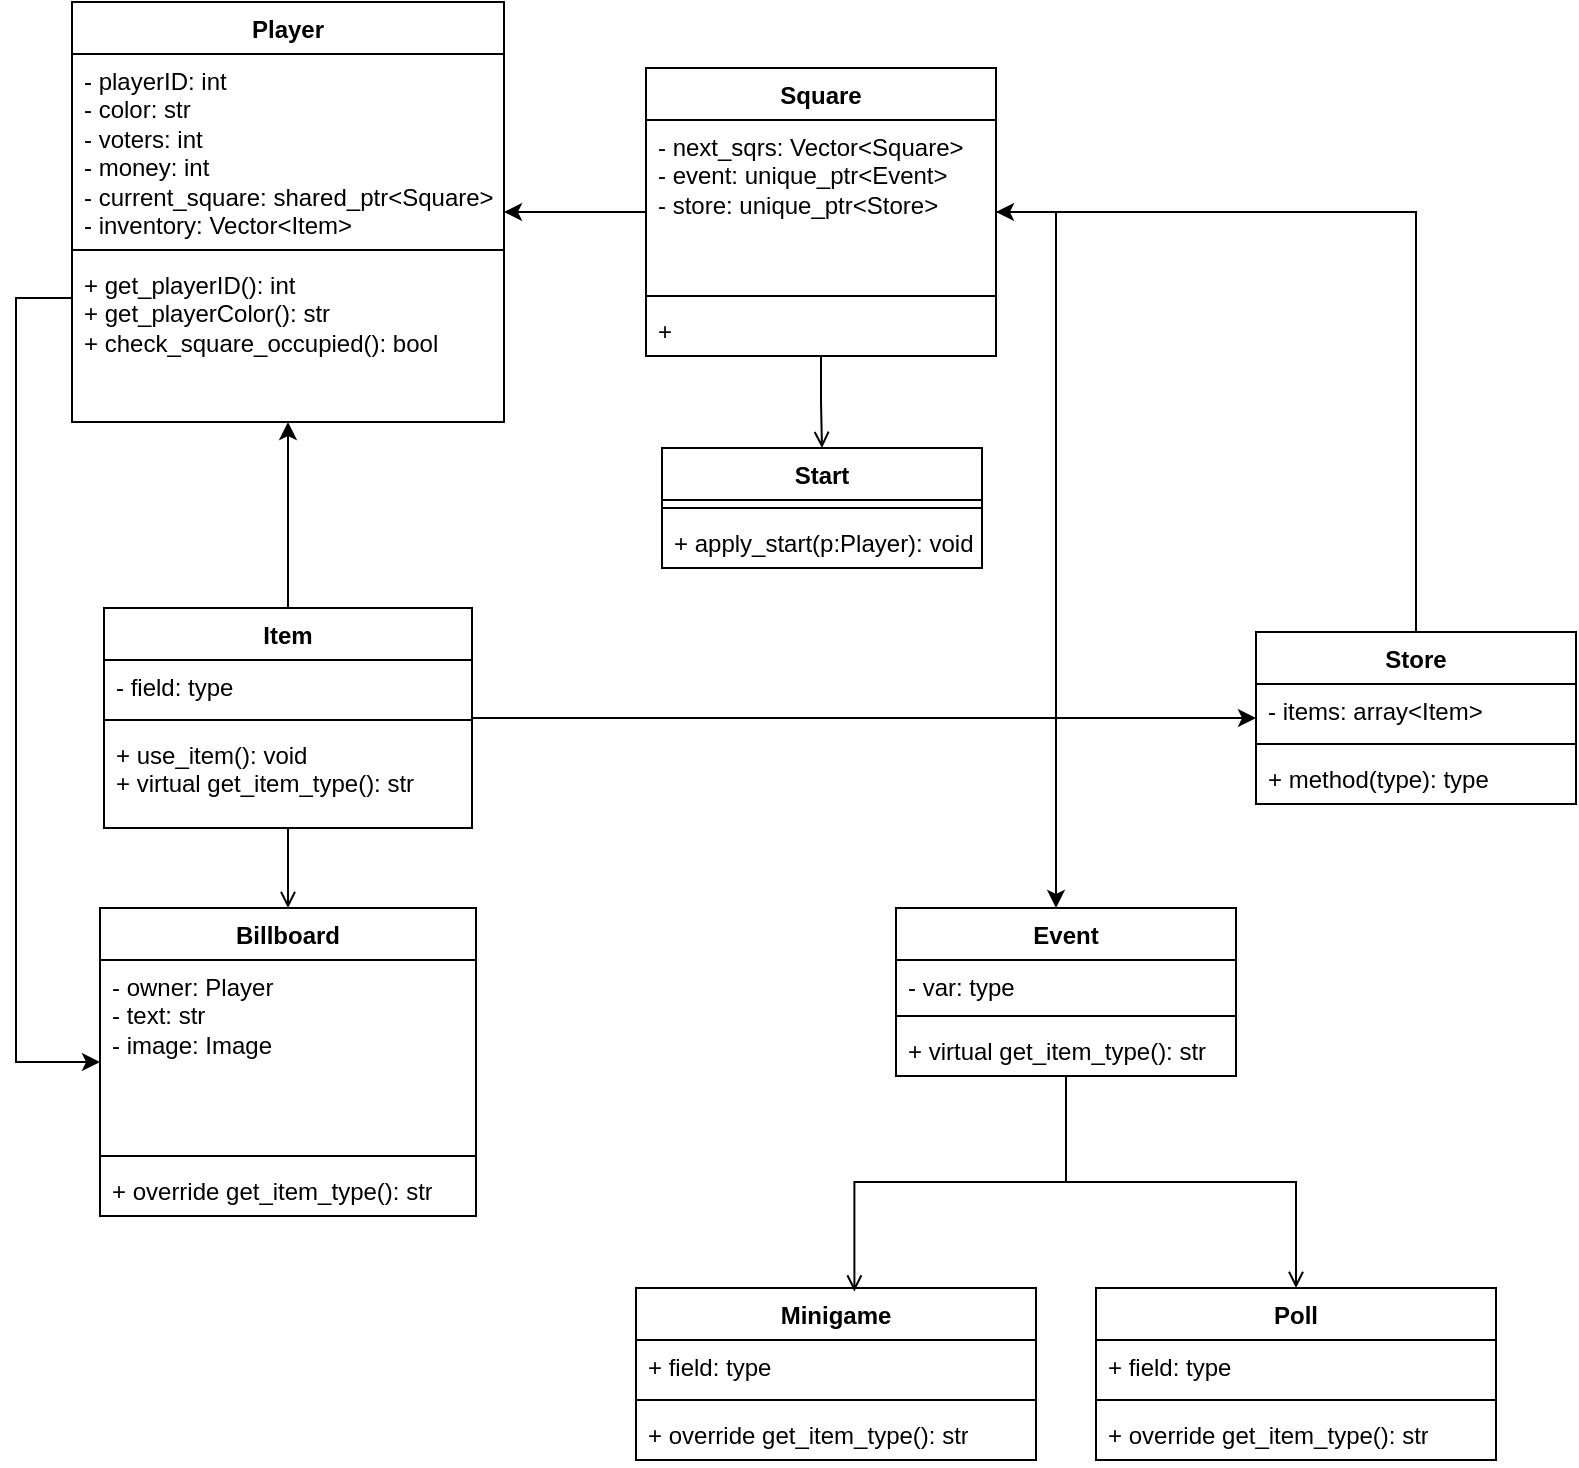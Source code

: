 <mxfile version="28.1.2">
  <diagram name="Page-1" id="7m_YdTxGqZWvF4TJzUUr">
    <mxGraphModel dx="527" dy="324" grid="1" gridSize="10" guides="1" tooltips="1" connect="1" arrows="1" fold="1" page="1" pageScale="1" pageWidth="850" pageHeight="1100" math="0" shadow="0">
      <root>
        <mxCell id="0" />
        <mxCell id="1" parent="0" />
        <mxCell id="rQWxWww5Zi0VN4n5RXvP-19" style="edgeStyle=orthogonalEdgeStyle;rounded=0;orthogonalLoop=1;jettySize=auto;html=1;entryX=0.5;entryY=0;entryDx=0;entryDy=0;endArrow=open;endFill=0;" parent="1" source="rQWxWww5Zi0VN4n5RXvP-1" target="rQWxWww5Zi0VN4n5RXvP-13" edge="1">
          <mxGeometry relative="1" as="geometry" />
        </mxCell>
        <mxCell id="xzh4shcOTlSQ8mMk62qb-25" style="edgeStyle=orthogonalEdgeStyle;rounded=0;orthogonalLoop=1;jettySize=auto;html=1;" edge="1" parent="1" source="rQWxWww5Zi0VN4n5RXvP-1" target="rQWxWww5Zi0VN4n5RXvP-20">
          <mxGeometry relative="1" as="geometry">
            <Array as="points">
              <mxPoint x="557" y="372" />
            </Array>
          </mxGeometry>
        </mxCell>
        <mxCell id="xzh4shcOTlSQ8mMk62qb-37" style="edgeStyle=orthogonalEdgeStyle;rounded=0;orthogonalLoop=1;jettySize=auto;html=1;" edge="1" parent="1" source="rQWxWww5Zi0VN4n5RXvP-1" target="rQWxWww5Zi0VN4n5RXvP-24">
          <mxGeometry relative="1" as="geometry" />
        </mxCell>
        <mxCell id="rQWxWww5Zi0VN4n5RXvP-1" value="Square" style="swimlane;fontStyle=1;align=center;verticalAlign=top;childLayout=stackLayout;horizontal=1;startSize=26;horizontalStack=0;resizeParent=1;resizeParentMax=0;resizeLast=0;collapsible=1;marginBottom=0;whiteSpace=wrap;html=1;" parent="1" vertex="1">
          <mxGeometry x="352" y="300" width="175" height="144" as="geometry" />
        </mxCell>
        <mxCell id="rQWxWww5Zi0VN4n5RXvP-2" value="- next_sqrs: Vector&amp;lt;Square&amp;gt;&lt;div&gt;&lt;div&gt;- event: unique_ptr&amp;lt;Event&amp;gt;&lt;/div&gt;&lt;div&gt;- store: unique_ptr&amp;lt;Store&amp;gt;&lt;/div&gt;&lt;/div&gt;" style="text;strokeColor=none;fillColor=none;align=left;verticalAlign=top;spacingLeft=4;spacingRight=4;overflow=hidden;rotatable=0;points=[[0,0.5],[1,0.5]];portConstraint=eastwest;whiteSpace=wrap;html=1;" parent="rQWxWww5Zi0VN4n5RXvP-1" vertex="1">
          <mxGeometry y="26" width="175" height="84" as="geometry" />
        </mxCell>
        <mxCell id="rQWxWww5Zi0VN4n5RXvP-3" value="" style="line;strokeWidth=1;fillColor=none;align=left;verticalAlign=middle;spacingTop=-1;spacingLeft=3;spacingRight=3;rotatable=0;labelPosition=right;points=[];portConstraint=eastwest;strokeColor=inherit;" parent="rQWxWww5Zi0VN4n5RXvP-1" vertex="1">
          <mxGeometry y="110" width="175" height="8" as="geometry" />
        </mxCell>
        <mxCell id="rQWxWww5Zi0VN4n5RXvP-4" value="+&amp;nbsp;" style="text;strokeColor=none;fillColor=none;align=left;verticalAlign=top;spacingLeft=4;spacingRight=4;overflow=hidden;rotatable=0;points=[[0,0.5],[1,0.5]];portConstraint=eastwest;whiteSpace=wrap;html=1;" parent="rQWxWww5Zi0VN4n5RXvP-1" vertex="1">
          <mxGeometry y="118" width="175" height="26" as="geometry" />
        </mxCell>
        <mxCell id="rQWxWww5Zi0VN4n5RXvP-13" value="Start" style="swimlane;fontStyle=1;align=center;verticalAlign=top;childLayout=stackLayout;horizontal=1;startSize=26;horizontalStack=0;resizeParent=1;resizeParentMax=0;resizeLast=0;collapsible=1;marginBottom=0;whiteSpace=wrap;html=1;" parent="1" vertex="1">
          <mxGeometry x="360" y="490" width="160" height="60" as="geometry">
            <mxRectangle x="353" y="490" width="70" height="30" as="alternateBounds" />
          </mxGeometry>
        </mxCell>
        <mxCell id="rQWxWww5Zi0VN4n5RXvP-15" value="" style="line;strokeWidth=1;fillColor=none;align=left;verticalAlign=middle;spacingTop=-1;spacingLeft=3;spacingRight=3;rotatable=0;labelPosition=right;points=[];portConstraint=eastwest;strokeColor=inherit;" parent="rQWxWww5Zi0VN4n5RXvP-13" vertex="1">
          <mxGeometry y="26" width="160" height="8" as="geometry" />
        </mxCell>
        <mxCell id="rQWxWww5Zi0VN4n5RXvP-16" value="+ apply_start(p:Player): void" style="text;strokeColor=none;fillColor=none;align=left;verticalAlign=top;spacingLeft=4;spacingRight=4;overflow=hidden;rotatable=0;points=[[0,0.5],[1,0.5]];portConstraint=eastwest;whiteSpace=wrap;html=1;" parent="rQWxWww5Zi0VN4n5RXvP-13" vertex="1">
          <mxGeometry y="34" width="160" height="26" as="geometry" />
        </mxCell>
        <mxCell id="xzh4shcOTlSQ8mMk62qb-6" style="edgeStyle=orthogonalEdgeStyle;rounded=0;orthogonalLoop=1;jettySize=auto;html=1;endArrow=open;endFill=0;" edge="1" parent="1" source="rQWxWww5Zi0VN4n5RXvP-20" target="rQWxWww5Zi0VN4n5RXvP-37">
          <mxGeometry relative="1" as="geometry" />
        </mxCell>
        <mxCell id="rQWxWww5Zi0VN4n5RXvP-20" value="Event&lt;div&gt;&lt;br&gt;&lt;/div&gt;" style="swimlane;fontStyle=1;align=center;verticalAlign=top;childLayout=stackLayout;horizontal=1;startSize=26;horizontalStack=0;resizeParent=1;resizeParentMax=0;resizeLast=0;collapsible=1;marginBottom=0;whiteSpace=wrap;html=1;" parent="1" vertex="1">
          <mxGeometry x="477" y="720" width="170" height="84" as="geometry" />
        </mxCell>
        <mxCell id="rQWxWww5Zi0VN4n5RXvP-21" value="&lt;div&gt;- var: type&lt;/div&gt;" style="text;strokeColor=none;fillColor=none;align=left;verticalAlign=top;spacingLeft=4;spacingRight=4;overflow=hidden;rotatable=0;points=[[0,0.5],[1,0.5]];portConstraint=eastwest;whiteSpace=wrap;html=1;" parent="rQWxWww5Zi0VN4n5RXvP-20" vertex="1">
          <mxGeometry y="26" width="170" height="24" as="geometry" />
        </mxCell>
        <mxCell id="rQWxWww5Zi0VN4n5RXvP-22" value="" style="line;strokeWidth=1;fillColor=none;align=left;verticalAlign=middle;spacingTop=-1;spacingLeft=3;spacingRight=3;rotatable=0;labelPosition=right;points=[];portConstraint=eastwest;strokeColor=inherit;" parent="rQWxWww5Zi0VN4n5RXvP-20" vertex="1">
          <mxGeometry y="50" width="170" height="8" as="geometry" />
        </mxCell>
        <mxCell id="rQWxWww5Zi0VN4n5RXvP-23" value="+ virtual get_item_type(): str" style="text;strokeColor=none;fillColor=none;align=left;verticalAlign=top;spacingLeft=4;spacingRight=4;overflow=hidden;rotatable=0;points=[[0,0.5],[1,0.5]];portConstraint=eastwest;whiteSpace=wrap;html=1;" parent="rQWxWww5Zi0VN4n5RXvP-20" vertex="1">
          <mxGeometry y="58" width="170" height="26" as="geometry" />
        </mxCell>
        <mxCell id="xzh4shcOTlSQ8mMk62qb-35" style="edgeStyle=orthogonalEdgeStyle;rounded=0;orthogonalLoop=1;jettySize=auto;html=1;" edge="1" parent="1" source="rQWxWww5Zi0VN4n5RXvP-24" target="xzh4shcOTlSQ8mMk62qb-17">
          <mxGeometry relative="1" as="geometry">
            <Array as="points">
              <mxPoint x="37" y="415" />
              <mxPoint x="37" y="797" />
            </Array>
          </mxGeometry>
        </mxCell>
        <mxCell id="rQWxWww5Zi0VN4n5RXvP-24" value="Player" style="swimlane;fontStyle=1;align=center;verticalAlign=top;childLayout=stackLayout;horizontal=1;startSize=26;horizontalStack=0;resizeParent=1;resizeParentMax=0;resizeLast=0;collapsible=1;marginBottom=0;whiteSpace=wrap;html=1;" parent="1" vertex="1">
          <mxGeometry x="65" y="267" width="216" height="210" as="geometry" />
        </mxCell>
        <mxCell id="rQWxWww5Zi0VN4n5RXvP-25" value="- playerID: int&lt;div&gt;- color: str&lt;br&gt;&lt;div&gt;- voters: int&lt;/div&gt;&lt;div&gt;- money: int&lt;/div&gt;&lt;div&gt;- current_square: shared_ptr&amp;lt;Square&amp;gt;&lt;/div&gt;&lt;div&gt;- inventory: Vector&amp;lt;Item&amp;gt;&lt;/div&gt;&lt;/div&gt;" style="text;strokeColor=none;fillColor=none;align=left;verticalAlign=top;spacingLeft=4;spacingRight=4;overflow=hidden;rotatable=0;points=[[0,0.5],[1,0.5]];portConstraint=eastwest;whiteSpace=wrap;html=1;" parent="rQWxWww5Zi0VN4n5RXvP-24" vertex="1">
          <mxGeometry y="26" width="216" height="94" as="geometry" />
        </mxCell>
        <mxCell id="rQWxWww5Zi0VN4n5RXvP-26" value="" style="line;strokeWidth=1;fillColor=none;align=left;verticalAlign=middle;spacingTop=-1;spacingLeft=3;spacingRight=3;rotatable=0;labelPosition=right;points=[];portConstraint=eastwest;strokeColor=inherit;" parent="rQWxWww5Zi0VN4n5RXvP-24" vertex="1">
          <mxGeometry y="120" width="216" height="8" as="geometry" />
        </mxCell>
        <mxCell id="rQWxWww5Zi0VN4n5RXvP-27" value="+ get_playerID(): int&lt;div&gt;+ get_playerColor(): str&lt;/div&gt;&lt;div&gt;+ check_square_occupied(): bool&lt;/div&gt;" style="text;strokeColor=none;fillColor=none;align=left;verticalAlign=top;spacingLeft=4;spacingRight=4;overflow=hidden;rotatable=0;points=[[0,0.5],[1,0.5]];portConstraint=eastwest;whiteSpace=wrap;html=1;" parent="rQWxWww5Zi0VN4n5RXvP-24" vertex="1">
          <mxGeometry y="128" width="216" height="82" as="geometry" />
        </mxCell>
        <mxCell id="xzh4shcOTlSQ8mMk62qb-21" style="edgeStyle=orthogonalEdgeStyle;rounded=0;orthogonalLoop=1;jettySize=auto;html=1;endArrow=open;endFill=0;" edge="1" parent="1" source="rQWxWww5Zi0VN4n5RXvP-28" target="xzh4shcOTlSQ8mMk62qb-17">
          <mxGeometry relative="1" as="geometry" />
        </mxCell>
        <mxCell id="xzh4shcOTlSQ8mMk62qb-24" style="edgeStyle=orthogonalEdgeStyle;rounded=0;orthogonalLoop=1;jettySize=auto;html=1;" edge="1" parent="1" source="rQWxWww5Zi0VN4n5RXvP-28" target="xzh4shcOTlSQ8mMk62qb-1">
          <mxGeometry relative="1" as="geometry" />
        </mxCell>
        <mxCell id="xzh4shcOTlSQ8mMk62qb-28" style="edgeStyle=orthogonalEdgeStyle;rounded=0;orthogonalLoop=1;jettySize=auto;html=1;" edge="1" parent="1" source="rQWxWww5Zi0VN4n5RXvP-28" target="rQWxWww5Zi0VN4n5RXvP-24">
          <mxGeometry relative="1" as="geometry" />
        </mxCell>
        <mxCell id="rQWxWww5Zi0VN4n5RXvP-28" value="Item" style="swimlane;fontStyle=1;align=center;verticalAlign=top;childLayout=stackLayout;horizontal=1;startSize=26;horizontalStack=0;resizeParent=1;resizeParentMax=0;resizeLast=0;collapsible=1;marginBottom=0;whiteSpace=wrap;html=1;" parent="1" vertex="1">
          <mxGeometry x="81" y="570" width="184" height="110" as="geometry" />
        </mxCell>
        <mxCell id="rQWxWww5Zi0VN4n5RXvP-29" value="- field: type" style="text;strokeColor=none;fillColor=none;align=left;verticalAlign=top;spacingLeft=4;spacingRight=4;overflow=hidden;rotatable=0;points=[[0,0.5],[1,0.5]];portConstraint=eastwest;whiteSpace=wrap;html=1;" parent="rQWxWww5Zi0VN4n5RXvP-28" vertex="1">
          <mxGeometry y="26" width="184" height="26" as="geometry" />
        </mxCell>
        <mxCell id="rQWxWww5Zi0VN4n5RXvP-30" value="" style="line;strokeWidth=1;fillColor=none;align=left;verticalAlign=middle;spacingTop=-1;spacingLeft=3;spacingRight=3;rotatable=0;labelPosition=right;points=[];portConstraint=eastwest;strokeColor=inherit;" parent="rQWxWww5Zi0VN4n5RXvP-28" vertex="1">
          <mxGeometry y="52" width="184" height="8" as="geometry" />
        </mxCell>
        <mxCell id="rQWxWww5Zi0VN4n5RXvP-31" value="+ use_item(): void&lt;div&gt;+ virtual get_item_type(): str&lt;/div&gt;" style="text;strokeColor=none;fillColor=none;align=left;verticalAlign=top;spacingLeft=4;spacingRight=4;overflow=hidden;rotatable=0;points=[[0,0.5],[1,0.5]];portConstraint=eastwest;whiteSpace=wrap;html=1;" parent="rQWxWww5Zi0VN4n5RXvP-28" vertex="1">
          <mxGeometry y="60" width="184" height="50" as="geometry" />
        </mxCell>
        <mxCell id="rQWxWww5Zi0VN4n5RXvP-32" value="Minigame" style="swimlane;fontStyle=1;align=center;verticalAlign=top;childLayout=stackLayout;horizontal=1;startSize=26;horizontalStack=0;resizeParent=1;resizeParentMax=0;resizeLast=0;collapsible=1;marginBottom=0;whiteSpace=wrap;html=1;" parent="1" vertex="1">
          <mxGeometry x="347" y="910" width="200" height="86" as="geometry" />
        </mxCell>
        <mxCell id="rQWxWww5Zi0VN4n5RXvP-33" value="+ field: type" style="text;strokeColor=none;fillColor=none;align=left;verticalAlign=top;spacingLeft=4;spacingRight=4;overflow=hidden;rotatable=0;points=[[0,0.5],[1,0.5]];portConstraint=eastwest;whiteSpace=wrap;html=1;" parent="rQWxWww5Zi0VN4n5RXvP-32" vertex="1">
          <mxGeometry y="26" width="200" height="26" as="geometry" />
        </mxCell>
        <mxCell id="rQWxWww5Zi0VN4n5RXvP-34" value="" style="line;strokeWidth=1;fillColor=none;align=left;verticalAlign=middle;spacingTop=-1;spacingLeft=3;spacingRight=3;rotatable=0;labelPosition=right;points=[];portConstraint=eastwest;strokeColor=inherit;" parent="rQWxWww5Zi0VN4n5RXvP-32" vertex="1">
          <mxGeometry y="52" width="200" height="8" as="geometry" />
        </mxCell>
        <mxCell id="rQWxWww5Zi0VN4n5RXvP-35" value="+ override get_item_type(): str" style="text;strokeColor=none;fillColor=none;align=left;verticalAlign=top;spacingLeft=4;spacingRight=4;overflow=hidden;rotatable=0;points=[[0,0.5],[1,0.5]];portConstraint=eastwest;whiteSpace=wrap;html=1;" parent="rQWxWww5Zi0VN4n5RXvP-32" vertex="1">
          <mxGeometry y="60" width="200" height="26" as="geometry" />
        </mxCell>
        <mxCell id="rQWxWww5Zi0VN4n5RXvP-37" value="Poll" style="swimlane;fontStyle=1;align=center;verticalAlign=top;childLayout=stackLayout;horizontal=1;startSize=26;horizontalStack=0;resizeParent=1;resizeParentMax=0;resizeLast=0;collapsible=1;marginBottom=0;whiteSpace=wrap;html=1;" parent="1" vertex="1">
          <mxGeometry x="577" y="910" width="200" height="86" as="geometry" />
        </mxCell>
        <mxCell id="rQWxWww5Zi0VN4n5RXvP-38" value="+ field: type" style="text;strokeColor=none;fillColor=none;align=left;verticalAlign=top;spacingLeft=4;spacingRight=4;overflow=hidden;rotatable=0;points=[[0,0.5],[1,0.5]];portConstraint=eastwest;whiteSpace=wrap;html=1;" parent="rQWxWww5Zi0VN4n5RXvP-37" vertex="1">
          <mxGeometry y="26" width="200" height="26" as="geometry" />
        </mxCell>
        <mxCell id="rQWxWww5Zi0VN4n5RXvP-39" value="" style="line;strokeWidth=1;fillColor=none;align=left;verticalAlign=middle;spacingTop=-1;spacingLeft=3;spacingRight=3;rotatable=0;labelPosition=right;points=[];portConstraint=eastwest;strokeColor=inherit;" parent="rQWxWww5Zi0VN4n5RXvP-37" vertex="1">
          <mxGeometry y="52" width="200" height="8" as="geometry" />
        </mxCell>
        <mxCell id="rQWxWww5Zi0VN4n5RXvP-40" value="+ override get_item_type(): str" style="text;strokeColor=none;fillColor=none;align=left;verticalAlign=top;spacingLeft=4;spacingRight=4;overflow=hidden;rotatable=0;points=[[0,0.5],[1,0.5]];portConstraint=eastwest;whiteSpace=wrap;html=1;" parent="rQWxWww5Zi0VN4n5RXvP-37" vertex="1">
          <mxGeometry y="60" width="200" height="26" as="geometry" />
        </mxCell>
        <mxCell id="xzh4shcOTlSQ8mMk62qb-38" style="edgeStyle=orthogonalEdgeStyle;rounded=0;orthogonalLoop=1;jettySize=auto;html=1;" edge="1" parent="1" source="xzh4shcOTlSQ8mMk62qb-1" target="rQWxWww5Zi0VN4n5RXvP-1">
          <mxGeometry relative="1" as="geometry">
            <Array as="points">
              <mxPoint x="737" y="372" />
            </Array>
          </mxGeometry>
        </mxCell>
        <mxCell id="xzh4shcOTlSQ8mMk62qb-1" value="Store" style="swimlane;fontStyle=1;align=center;verticalAlign=top;childLayout=stackLayout;horizontal=1;startSize=26;horizontalStack=0;resizeParent=1;resizeParentMax=0;resizeLast=0;collapsible=1;marginBottom=0;whiteSpace=wrap;html=1;" vertex="1" parent="1">
          <mxGeometry x="657" y="582" width="160" height="86" as="geometry" />
        </mxCell>
        <mxCell id="xzh4shcOTlSQ8mMk62qb-2" value="- items: array&amp;lt;Item&amp;gt;" style="text;strokeColor=none;fillColor=none;align=left;verticalAlign=top;spacingLeft=4;spacingRight=4;overflow=hidden;rotatable=0;points=[[0,0.5],[1,0.5]];portConstraint=eastwest;whiteSpace=wrap;html=1;" vertex="1" parent="xzh4shcOTlSQ8mMk62qb-1">
          <mxGeometry y="26" width="160" height="26" as="geometry" />
        </mxCell>
        <mxCell id="xzh4shcOTlSQ8mMk62qb-3" value="" style="line;strokeWidth=1;fillColor=none;align=left;verticalAlign=middle;spacingTop=-1;spacingLeft=3;spacingRight=3;rotatable=0;labelPosition=right;points=[];portConstraint=eastwest;strokeColor=inherit;" vertex="1" parent="xzh4shcOTlSQ8mMk62qb-1">
          <mxGeometry y="52" width="160" height="8" as="geometry" />
        </mxCell>
        <mxCell id="xzh4shcOTlSQ8mMk62qb-4" value="+ method(type): type" style="text;strokeColor=none;fillColor=none;align=left;verticalAlign=top;spacingLeft=4;spacingRight=4;overflow=hidden;rotatable=0;points=[[0,0.5],[1,0.5]];portConstraint=eastwest;whiteSpace=wrap;html=1;" vertex="1" parent="xzh4shcOTlSQ8mMk62qb-1">
          <mxGeometry y="60" width="160" height="26" as="geometry" />
        </mxCell>
        <mxCell id="xzh4shcOTlSQ8mMk62qb-5" style="edgeStyle=orthogonalEdgeStyle;rounded=0;orthogonalLoop=1;jettySize=auto;html=1;entryX=0.546;entryY=0.02;entryDx=0;entryDy=0;entryPerimeter=0;endArrow=open;endFill=0;" edge="1" parent="1" source="rQWxWww5Zi0VN4n5RXvP-20" target="rQWxWww5Zi0VN4n5RXvP-32">
          <mxGeometry relative="1" as="geometry" />
        </mxCell>
        <mxCell id="xzh4shcOTlSQ8mMk62qb-17" value="Billboard" style="swimlane;fontStyle=1;align=center;verticalAlign=top;childLayout=stackLayout;horizontal=1;startSize=26;horizontalStack=0;resizeParent=1;resizeParentMax=0;resizeLast=0;collapsible=1;marginBottom=0;whiteSpace=wrap;html=1;" vertex="1" parent="1">
          <mxGeometry x="79" y="720" width="188" height="154" as="geometry" />
        </mxCell>
        <mxCell id="xzh4shcOTlSQ8mMk62qb-18" value="&lt;div&gt;- owner: Player&lt;/div&gt;- text: str&lt;div&gt;- image: Image&lt;/div&gt;" style="text;strokeColor=none;fillColor=none;align=left;verticalAlign=top;spacingLeft=4;spacingRight=4;overflow=hidden;rotatable=0;points=[[0,0.5],[1,0.5]];portConstraint=eastwest;whiteSpace=wrap;html=1;" vertex="1" parent="xzh4shcOTlSQ8mMk62qb-17">
          <mxGeometry y="26" width="188" height="94" as="geometry" />
        </mxCell>
        <mxCell id="xzh4shcOTlSQ8mMk62qb-19" value="" style="line;strokeWidth=1;fillColor=none;align=left;verticalAlign=middle;spacingTop=-1;spacingLeft=3;spacingRight=3;rotatable=0;labelPosition=right;points=[];portConstraint=eastwest;strokeColor=inherit;" vertex="1" parent="xzh4shcOTlSQ8mMk62qb-17">
          <mxGeometry y="120" width="188" height="8" as="geometry" />
        </mxCell>
        <mxCell id="xzh4shcOTlSQ8mMk62qb-20" value="+ override get_item_type(): str" style="text;strokeColor=none;fillColor=none;align=left;verticalAlign=top;spacingLeft=4;spacingRight=4;overflow=hidden;rotatable=0;points=[[0,0.5],[1,0.5]];portConstraint=eastwest;whiteSpace=wrap;html=1;" vertex="1" parent="xzh4shcOTlSQ8mMk62qb-17">
          <mxGeometry y="128" width="188" height="26" as="geometry" />
        </mxCell>
      </root>
    </mxGraphModel>
  </diagram>
</mxfile>
